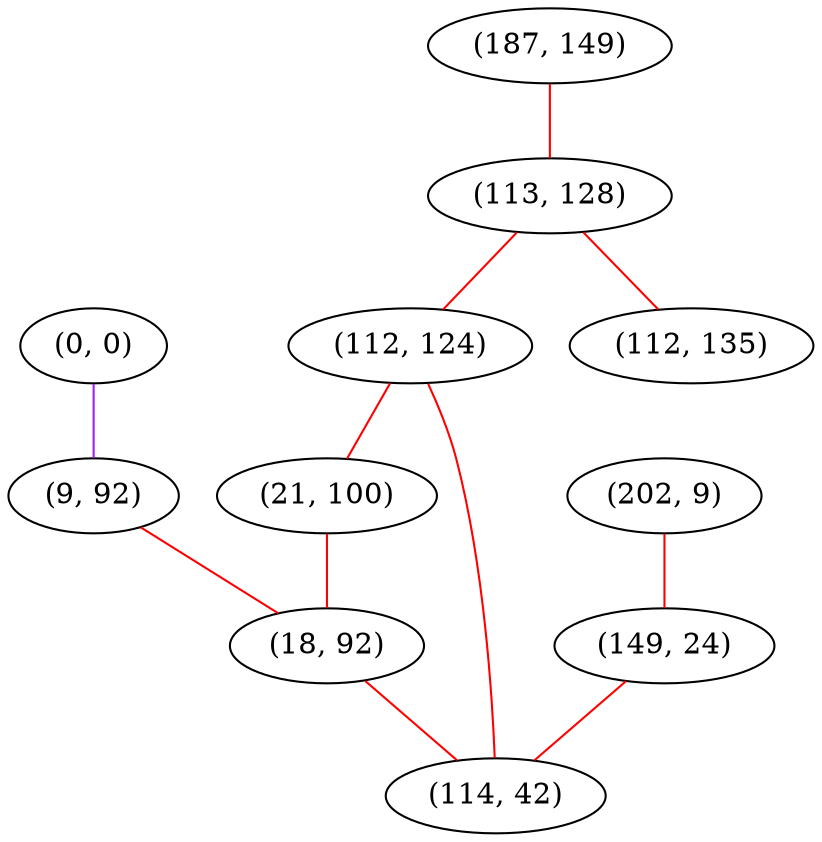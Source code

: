 graph "" {
"(0, 0)";
"(187, 149)";
"(113, 128)";
"(9, 92)";
"(112, 124)";
"(21, 100)";
"(18, 92)";
"(112, 135)";
"(202, 9)";
"(149, 24)";
"(114, 42)";
"(0, 0)" -- "(9, 92)"  [color=purple, key=0, weight=4];
"(187, 149)" -- "(113, 128)"  [color=red, key=0, weight=1];
"(113, 128)" -- "(112, 135)"  [color=red, key=0, weight=1];
"(113, 128)" -- "(112, 124)"  [color=red, key=0, weight=1];
"(9, 92)" -- "(18, 92)"  [color=red, key=0, weight=1];
"(112, 124)" -- "(21, 100)"  [color=red, key=0, weight=1];
"(112, 124)" -- "(114, 42)"  [color=red, key=0, weight=1];
"(21, 100)" -- "(18, 92)"  [color=red, key=0, weight=1];
"(18, 92)" -- "(114, 42)"  [color=red, key=0, weight=1];
"(202, 9)" -- "(149, 24)"  [color=red, key=0, weight=1];
"(149, 24)" -- "(114, 42)"  [color=red, key=0, weight=1];
}
